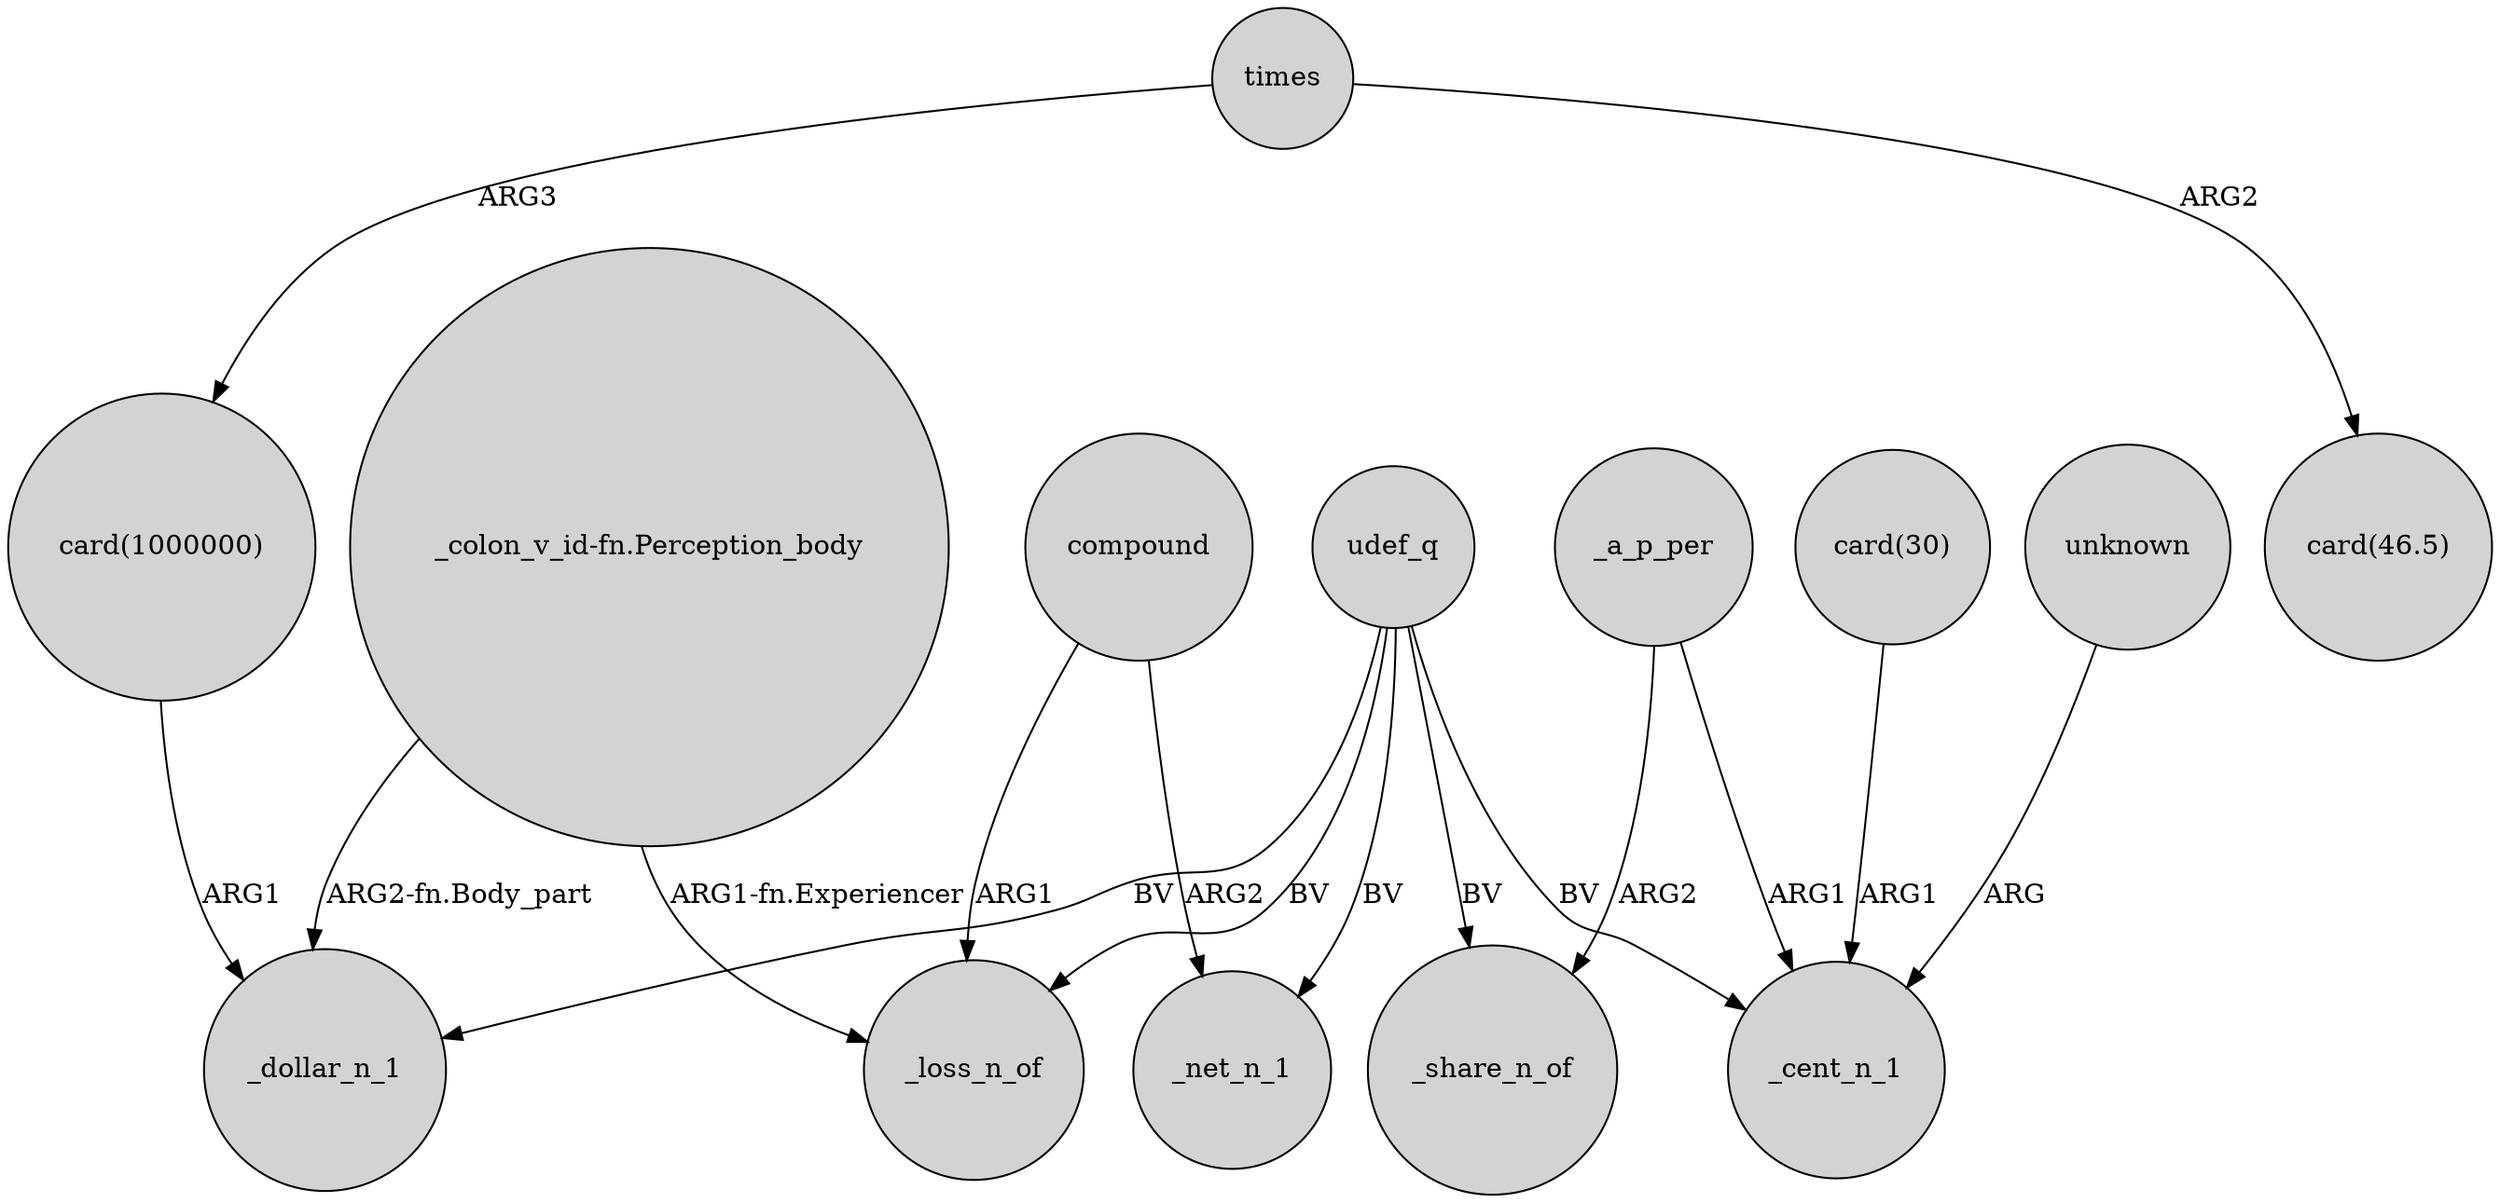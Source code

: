 digraph {
	node [shape=circle style=filled]
	times -> "card(1000000)" [label=ARG3]
	_a_p_per -> _share_n_of [label=ARG2]
	udef_q -> _net_n_1 [label=BV]
	udef_q -> _share_n_of [label=BV]
	compound -> _net_n_1 [label=ARG2]
	udef_q -> _loss_n_of [label=BV]
	unknown -> _cent_n_1 [label=ARG]
	"card(30)" -> _cent_n_1 [label=ARG1]
	udef_q -> _cent_n_1 [label=BV]
	udef_q -> _dollar_n_1 [label=BV]
	"card(1000000)" -> _dollar_n_1 [label=ARG1]
	_a_p_per -> _cent_n_1 [label=ARG1]
	times -> "card(46.5)" [label=ARG2]
	"_colon_v_id-fn.Perception_body" -> _dollar_n_1 [label="ARG2-fn.Body_part"]
	"_colon_v_id-fn.Perception_body" -> _loss_n_of [label="ARG1-fn.Experiencer"]
	compound -> _loss_n_of [label=ARG1]
}
